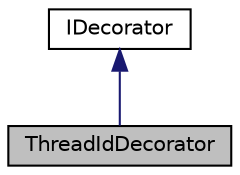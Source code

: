 digraph "ThreadIdDecorator"
{
 // LATEX_PDF_SIZE
  edge [fontname="Helvetica",fontsize="10",labelfontname="Helvetica",labelfontsize="10"];
  node [fontname="Helvetica",fontsize="10",shape=record];
  Node1 [label="ThreadIdDecorator",height=0.2,width=0.4,color="black", fillcolor="grey75", style="filled", fontcolor="black",tooltip="Thread ID Decorator."];
  Node2 -> Node1 [dir="back",color="midnightblue",fontsize="10",style="solid",fontname="Helvetica"];
  Node2 [label="IDecorator",height=0.2,width=0.4,color="black", fillcolor="white", style="filled",URL="$classarm__compute_1_1logging_1_1_i_decorator.xhtml",tooltip="Log message decorator interface."];
}
